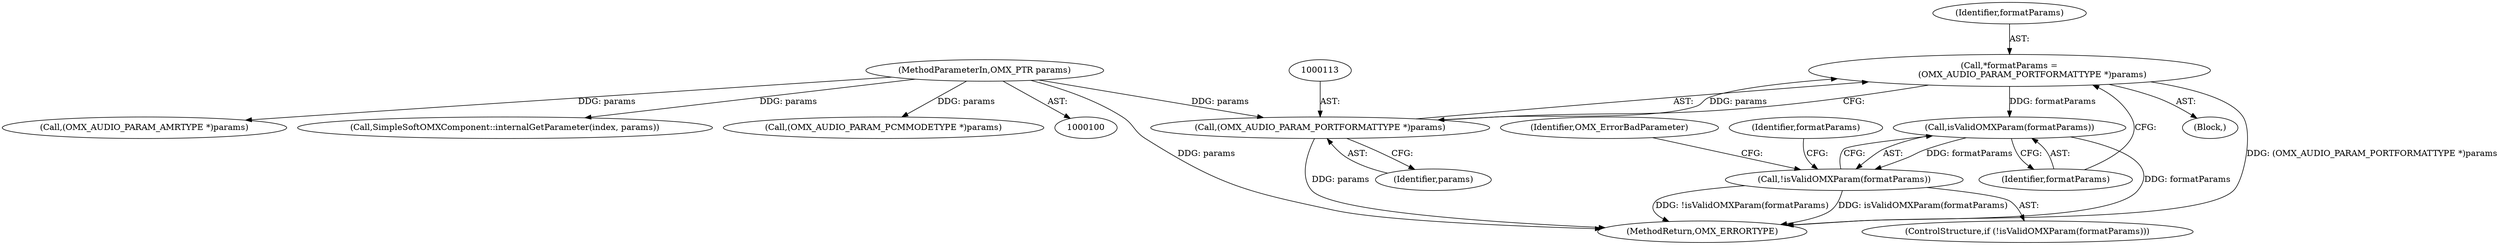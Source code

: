 digraph "0_Android_295c883fe3105b19bcd0f9e07d54c6b589fc5bff_8@pointer" {
"1000110" [label="(Call,*formatParams =\n                 (OMX_AUDIO_PARAM_PORTFORMATTYPE *)params)"];
"1000112" [label="(Call,(OMX_AUDIO_PARAM_PORTFORMATTYPE *)params)"];
"1000102" [label="(MethodParameterIn,OMX_PTR params)"];
"1000117" [label="(Call,isValidOMXParam(formatParams))"];
"1000116" [label="(Call,!isValidOMXParam(formatParams))"];
"1000110" [label="(Call,*formatParams =\n                 (OMX_AUDIO_PARAM_PORTFORMATTYPE *)params)"];
"1000102" [label="(MethodParameterIn,OMX_PTR params)"];
"1000114" [label="(Identifier,params)"];
"1000117" [label="(Call,isValidOMXParam(formatParams))"];
"1000115" [label="(ControlStructure,if (!isValidOMXParam(formatParams)))"];
"1000159" [label="(Call,(OMX_AUDIO_PARAM_AMRTYPE *)params)"];
"1000111" [label="(Identifier,formatParams)"];
"1000118" [label="(Identifier,formatParams)"];
"1000282" [label="(MethodReturn,OMX_ERRORTYPE)"];
"1000112" [label="(Call,(OMX_AUDIO_PARAM_PORTFORMATTYPE *)params)"];
"1000108" [label="(Block,)"];
"1000279" [label="(Call,SimpleSoftOMXComponent::internalGetParameter(index, params))"];
"1000116" [label="(Call,!isValidOMXParam(formatParams))"];
"1000125" [label="(Identifier,formatParams)"];
"1000214" [label="(Call,(OMX_AUDIO_PARAM_PCMMODETYPE *)params)"];
"1000121" [label="(Identifier,OMX_ErrorBadParameter)"];
"1000110" -> "1000108"  [label="AST: "];
"1000110" -> "1000112"  [label="CFG: "];
"1000111" -> "1000110"  [label="AST: "];
"1000112" -> "1000110"  [label="AST: "];
"1000118" -> "1000110"  [label="CFG: "];
"1000110" -> "1000282"  [label="DDG: (OMX_AUDIO_PARAM_PORTFORMATTYPE *)params"];
"1000112" -> "1000110"  [label="DDG: params"];
"1000110" -> "1000117"  [label="DDG: formatParams"];
"1000112" -> "1000114"  [label="CFG: "];
"1000113" -> "1000112"  [label="AST: "];
"1000114" -> "1000112"  [label="AST: "];
"1000112" -> "1000282"  [label="DDG: params"];
"1000102" -> "1000112"  [label="DDG: params"];
"1000102" -> "1000100"  [label="AST: "];
"1000102" -> "1000282"  [label="DDG: params"];
"1000102" -> "1000159"  [label="DDG: params"];
"1000102" -> "1000214"  [label="DDG: params"];
"1000102" -> "1000279"  [label="DDG: params"];
"1000117" -> "1000116"  [label="AST: "];
"1000117" -> "1000118"  [label="CFG: "];
"1000118" -> "1000117"  [label="AST: "];
"1000116" -> "1000117"  [label="CFG: "];
"1000117" -> "1000282"  [label="DDG: formatParams"];
"1000117" -> "1000116"  [label="DDG: formatParams"];
"1000116" -> "1000115"  [label="AST: "];
"1000121" -> "1000116"  [label="CFG: "];
"1000125" -> "1000116"  [label="CFG: "];
"1000116" -> "1000282"  [label="DDG: isValidOMXParam(formatParams)"];
"1000116" -> "1000282"  [label="DDG: !isValidOMXParam(formatParams)"];
}
